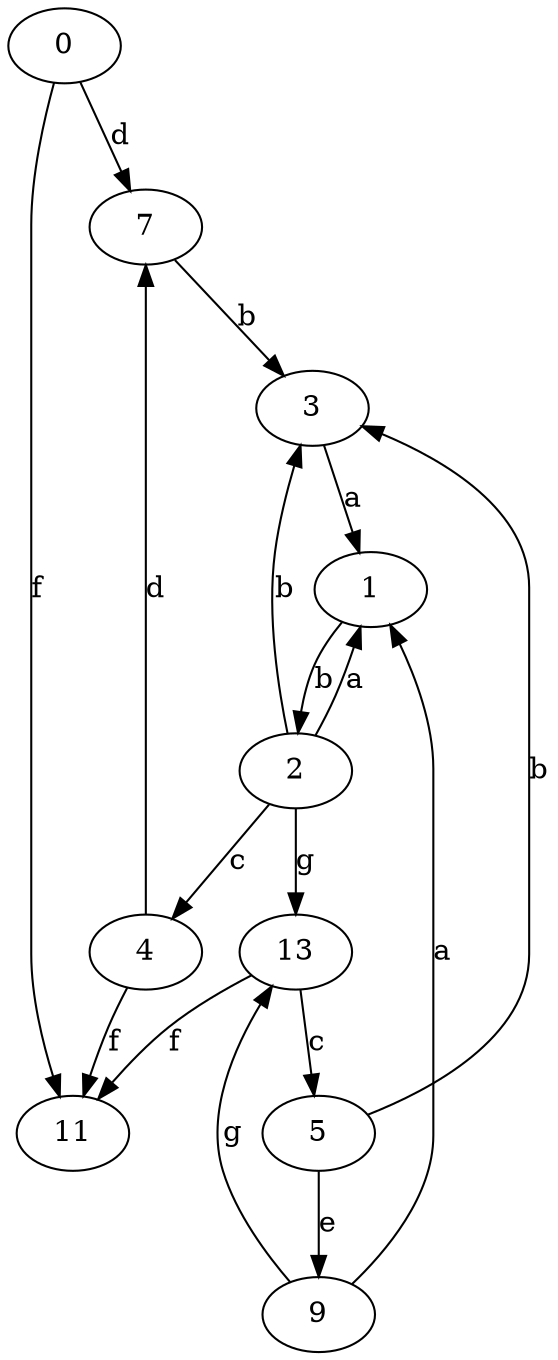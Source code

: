 strict digraph  {
0;
1;
2;
3;
4;
5;
7;
9;
11;
13;
0 -> 7  [label=d];
0 -> 11  [label=f];
1 -> 2  [label=b];
2 -> 1  [label=a];
2 -> 3  [label=b];
2 -> 4  [label=c];
2 -> 13  [label=g];
3 -> 1  [label=a];
4 -> 7  [label=d];
4 -> 11  [label=f];
5 -> 3  [label=b];
5 -> 9  [label=e];
7 -> 3  [label=b];
9 -> 1  [label=a];
9 -> 13  [label=g];
13 -> 5  [label=c];
13 -> 11  [label=f];
}
